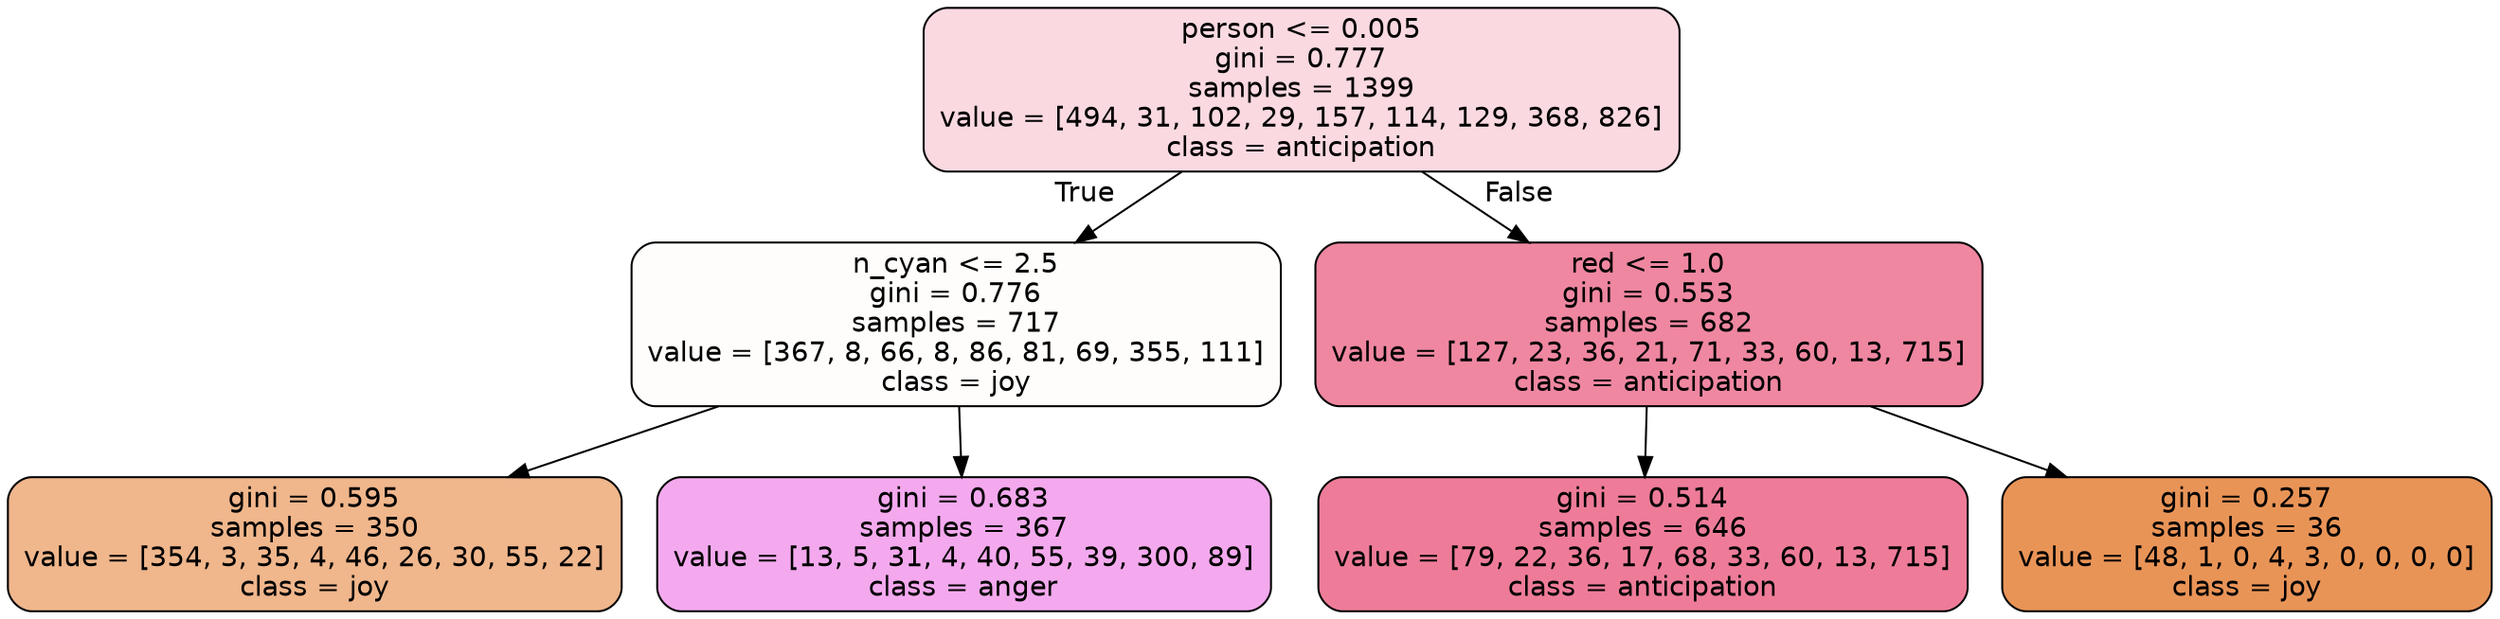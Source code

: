 digraph Tree {
node [shape=box, style="filled, rounded", color="black", fontname=helvetica] ;
edge [fontname=helvetica] ;
0 [label="person <= 0.005\ngini = 0.777\nsamples = 1399\nvalue = [494, 31, 102, 29, 157, 114, 129, 368, 826]\nclass = anticipation", fillcolor="#e5396430"] ;
1 [label="n_cyan <= 2.5\ngini = 0.776\nsamples = 717\nvalue = [367, 8, 66, 8, 86, 81, 69, 355, 111]\nclass = joy", fillcolor="#e5813904"] ;
0 -> 1 [labeldistance=2.5, labelangle=45, headlabel="True"] ;
2 [label="gini = 0.595\nsamples = 350\nvalue = [354, 3, 35, 4, 46, 26, 30, 55, 22]\nclass = joy", fillcolor="#e5813993"] ;
1 -> 2 ;
3 [label="gini = 0.683\nsamples = 367\nvalue = [13, 5, 31, 4, 40, 55, 39, 300, 89]\nclass = anger", fillcolor="#e539d76e"] ;
1 -> 3 ;
4 [label="red <= 1.0\ngini = 0.553\nsamples = 682\nvalue = [127, 23, 36, 21, 71, 33, 60, 13, 715]\nclass = anticipation", fillcolor="#e539649a"] ;
0 -> 4 [labeldistance=2.5, labelangle=-45, headlabel="False"] ;
5 [label="gini = 0.514\nsamples = 646\nvalue = [79, 22, 36, 17, 68, 33, 60, 13, 715]\nclass = anticipation", fillcolor="#e53964a8"] ;
4 -> 5 ;
6 [label="gini = 0.257\nsamples = 36\nvalue = [48, 1, 0, 4, 3, 0, 0, 0, 0]\nclass = joy", fillcolor="#e58139d8"] ;
4 -> 6 ;
}